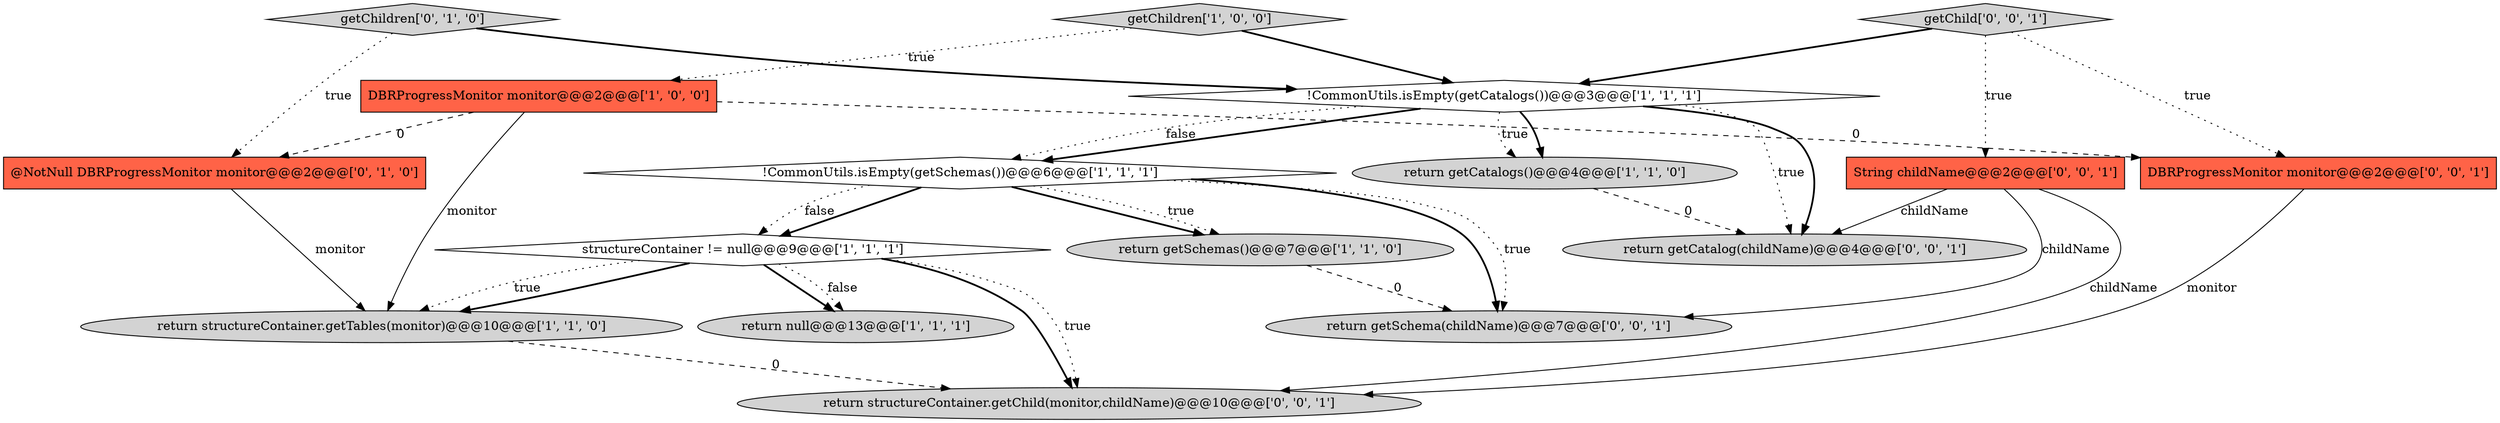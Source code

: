 digraph {
2 [style = filled, label = "return getCatalogs()@@@4@@@['1', '1', '0']", fillcolor = lightgray, shape = ellipse image = "AAA0AAABBB1BBB"];
7 [style = filled, label = "!CommonUtils.isEmpty(getSchemas())@@@6@@@['1', '1', '1']", fillcolor = white, shape = diamond image = "AAA0AAABBB1BBB"];
11 [style = filled, label = "getChild['0', '0', '1']", fillcolor = lightgray, shape = diamond image = "AAA0AAABBB3BBB"];
6 [style = filled, label = "return null@@@13@@@['1', '1', '1']", fillcolor = lightgray, shape = ellipse image = "AAA0AAABBB1BBB"];
3 [style = filled, label = "DBRProgressMonitor monitor@@@2@@@['1', '0', '0']", fillcolor = tomato, shape = box image = "AAA1AAABBB1BBB"];
12 [style = filled, label = "return getCatalog(childName)@@@4@@@['0', '0', '1']", fillcolor = lightgray, shape = ellipse image = "AAA0AAABBB3BBB"];
13 [style = filled, label = "String childName@@@2@@@['0', '0', '1']", fillcolor = tomato, shape = box image = "AAA0AAABBB3BBB"];
4 [style = filled, label = "return getSchemas()@@@7@@@['1', '1', '0']", fillcolor = lightgray, shape = ellipse image = "AAA0AAABBB1BBB"];
8 [style = filled, label = "return structureContainer.getTables(monitor)@@@10@@@['1', '1', '0']", fillcolor = lightgray, shape = ellipse image = "AAA0AAABBB1BBB"];
10 [style = filled, label = "@NotNull DBRProgressMonitor monitor@@@2@@@['0', '1', '0']", fillcolor = tomato, shape = box image = "AAA1AAABBB2BBB"];
15 [style = filled, label = "DBRProgressMonitor monitor@@@2@@@['0', '0', '1']", fillcolor = tomato, shape = box image = "AAA0AAABBB3BBB"];
0 [style = filled, label = "!CommonUtils.isEmpty(getCatalogs())@@@3@@@['1', '1', '1']", fillcolor = white, shape = diamond image = "AAA0AAABBB1BBB"];
16 [style = filled, label = "return structureContainer.getChild(monitor,childName)@@@10@@@['0', '0', '1']", fillcolor = lightgray, shape = ellipse image = "AAA0AAABBB3BBB"];
14 [style = filled, label = "return getSchema(childName)@@@7@@@['0', '0', '1']", fillcolor = lightgray, shape = ellipse image = "AAA0AAABBB3BBB"];
9 [style = filled, label = "getChildren['0', '1', '0']", fillcolor = lightgray, shape = diamond image = "AAA0AAABBB2BBB"];
1 [style = filled, label = "getChildren['1', '0', '0']", fillcolor = lightgray, shape = diamond image = "AAA0AAABBB1BBB"];
5 [style = filled, label = "structureContainer != null@@@9@@@['1', '1', '1']", fillcolor = white, shape = diamond image = "AAA0AAABBB1BBB"];
5->8 [style = bold, label=""];
3->8 [style = solid, label="monitor"];
0->12 [style = dotted, label="true"];
8->16 [style = dashed, label="0"];
9->0 [style = bold, label=""];
13->12 [style = solid, label="childName"];
0->12 [style = bold, label=""];
0->2 [style = bold, label=""];
1->0 [style = bold, label=""];
11->13 [style = dotted, label="true"];
7->4 [style = bold, label=""];
13->14 [style = solid, label="childName"];
10->8 [style = solid, label="monitor"];
0->7 [style = bold, label=""];
1->3 [style = dotted, label="true"];
7->14 [style = bold, label=""];
5->16 [style = bold, label=""];
15->16 [style = solid, label="monitor"];
2->12 [style = dashed, label="0"];
7->5 [style = bold, label=""];
11->0 [style = bold, label=""];
5->6 [style = bold, label=""];
5->6 [style = dotted, label="false"];
0->7 [style = dotted, label="false"];
7->4 [style = dotted, label="true"];
5->16 [style = dotted, label="true"];
3->15 [style = dashed, label="0"];
13->16 [style = solid, label="childName"];
4->14 [style = dashed, label="0"];
3->10 [style = dashed, label="0"];
0->2 [style = dotted, label="true"];
5->8 [style = dotted, label="true"];
7->5 [style = dotted, label="false"];
11->15 [style = dotted, label="true"];
9->10 [style = dotted, label="true"];
7->14 [style = dotted, label="true"];
}
